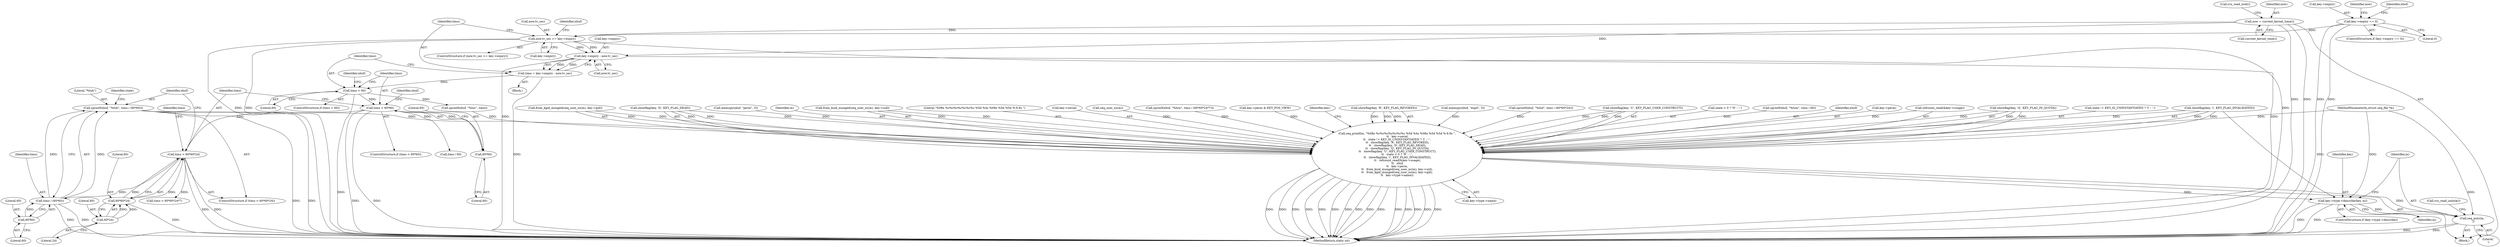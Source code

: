 digraph "0_linux_363b02dab09b3226f3bd1420dad9c72b79a42a76_12@API" {
"1000232" [label="(Call,sprintf(xbuf, \"%luh\", timo / (60*60)))"];
"1000235" [label="(Call,timo / (60*60))"];
"1000225" [label="(Call,timo < 60*60*24)"];
"1000212" [label="(Call,timo < 60*60)"];
"1000203" [label="(Call,timo < 60)"];
"1000193" [label="(Call,timo = key->expiry - now.tv_sec)"];
"1000195" [label="(Call,key->expiry - now.tv_sec)"];
"1000179" [label="(Call,now.tv_sec >= key->expiry)"];
"1000162" [label="(Call,now = current_kernel_time())"];
"1000167" [label="(Call,key->expiry == 0)"];
"1000214" [label="(Call,60*60)"];
"1000227" [label="(Call,60*60*24)"];
"1000229" [label="(Call,60*24)"];
"1000237" [label="(Call,60*60)"];
"1000279" [label="(Call,seq_printf(m, \"%08x %c%c%c%c%c%c%c %5d %4s %08x %5d %5d %-9.9s \",\n \t\t   key->serial,\n\t\t   state != KEY_IS_UNINSTANTIATED ? 'I' : '-',\n \t\t   showflag(key, 'R', KEY_FLAG_REVOKED),\n \t\t   showflag(key, 'D', KEY_FLAG_DEAD),\n \t\t   showflag(key, 'Q', KEY_FLAG_IN_QUOTA),\n \t\t   showflag(key, 'U', KEY_FLAG_USER_CONSTRUCT),\n\t\t   state < 0 ? 'N' : '-',\n \t\t   showflag(key, 'i', KEY_FLAG_INVALIDATED),\n \t\t   refcount_read(&key->usage),\n \t\t   xbuf,\n\t\t   key->perm,\n\t\t   from_kuid_munged(seq_user_ns(m), key->uid),\n\t\t   from_kgid_munged(seq_user_ns(m), key->gid),\n\t\t   key->type->name))"];
"1000349" [label="(Call,key->type->describe(key, m))"];
"1000352" [label="(Call,seq_putc(m, '\n'))"];
"1000233" [label="(Identifier,xbuf)"];
"1000199" [label="(Call,now.tv_sec)"];
"1000168" [label="(Call,key->expiry)"];
"1000295" [label="(Call,showflag(key, 'D', KEY_FLAG_DEAD))"];
"1000204" [label="(Identifier,timo)"];
"1000338" [label="(Call,key->type->name)"];
"1000195" [label="(Call,key->expiry - now.tv_sec)"];
"1000173" [label="(Call,memcpy(xbuf, \"perm\", 5))"];
"1000205" [label="(Literal,60)"];
"1000280" [label="(Identifier,m)"];
"1000164" [label="(Call,current_kernel_time())"];
"1000216" [label="(Literal,60)"];
"1000355" [label="(Call,rcu_read_unlock())"];
"1000212" [label="(Call,timo < 60*60)"];
"1000231" [label="(Literal,24)"];
"1000243" [label="(Identifier,timo)"];
"1000178" [label="(ControlStructure,if (now.tv_sec >= key->expiry))"];
"1000242" [label="(Call,timo < 60*60*24*7)"];
"1000236" [label="(Identifier,timo)"];
"1000171" [label="(Literal,0)"];
"1000214" [label="(Call,60*60)"];
"1000230" [label="(Literal,60)"];
"1000206" [label="(Call,sprintf(xbuf, \"%lus\", timo))"];
"1000326" [label="(Call,from_kuid_munged(seq_user_ns(m), key->uid))"];
"1000104" [label="(MethodParameterIn,struct seq_file *m)"];
"1000281" [label="(Literal,\"%08x %c%c%c%c%c%c%c %5d %4s %08x %5d %5d %-9.9s \")"];
"1000279" [label="(Call,seq_printf(m, \"%08x %c%c%c%c%c%c%c %5d %4s %08x %5d %5d %-9.9s \",\n \t\t   key->serial,\n\t\t   state != KEY_IS_UNINSTANTIATED ? 'I' : '-',\n \t\t   showflag(key, 'R', KEY_FLAG_REVOKED),\n \t\t   showflag(key, 'D', KEY_FLAG_DEAD),\n \t\t   showflag(key, 'Q', KEY_FLAG_IN_QUOTA),\n \t\t   showflag(key, 'U', KEY_FLAG_USER_CONSTRUCT),\n\t\t   state < 0 ? 'N' : '-',\n \t\t   showflag(key, 'i', KEY_FLAG_INVALIDATED),\n \t\t   refcount_read(&key->usage),\n \t\t   xbuf,\n\t\t   key->perm,\n\t\t   from_kuid_munged(seq_user_ns(m), key->uid),\n\t\t   from_kgid_munged(seq_user_ns(m), key->gid),\n\t\t   key->type->name))"];
"1000229" [label="(Call,60*24)"];
"1000167" [label="(Call,key->expiry == 0)"];
"1000196" [label="(Call,key->expiry)"];
"1000179" [label="(Call,now.tv_sec >= key->expiry)"];
"1000211" [label="(ControlStructure,if (timo < 60*60))"];
"1000183" [label="(Call,key->expiry)"];
"1000213" [label="(Identifier,timo)"];
"1000225" [label="(Call,timo < 60*60*24)"];
"1000218" [label="(Identifier,xbuf)"];
"1000354" [label="(Literal,'\n')"];
"1000282" [label="(Call,key->serial)"];
"1000353" [label="(Identifier,m)"];
"1000227" [label="(Call,60*60*24)"];
"1000226" [label="(Identifier,timo)"];
"1000299" [label="(Call,showflag(key, 'Q', KEY_FLAG_IN_QUOTA))"];
"1000234" [label="(Literal,\"%luh\")"];
"1000162" [label="(Call,now = current_kernel_time())"];
"1000333" [label="(Call,seq_user_ns(m))"];
"1000262" [label="(Call,sprintf(xbuf, \"%luw\", timo / (60*60*24*7)))"];
"1000349" [label="(Call,key->type->describe(key, m))"];
"1000220" [label="(Call,timo / 60)"];
"1000224" [label="(ControlStructure,if (timo < 60*60*24))"];
"1000188" [label="(Identifier,xbuf)"];
"1000228" [label="(Literal,60)"];
"1000235" [label="(Call,timo / (60*60))"];
"1000239" [label="(Literal,60)"];
"1000203" [label="(Call,timo < 60)"];
"1000180" [label="(Call,now.tv_sec)"];
"1000202" [label="(ControlStructure,if (timo < 60))"];
"1000125" [label="(Call,key->perm & KEY_POS_VIEW)"];
"1000207" [label="(Identifier,xbuf)"];
"1000346" [label="(Identifier,key)"];
"1000275" [label="(Identifier,state)"];
"1000291" [label="(Call,showflag(key, 'R', KEY_FLAG_REVOKED))"];
"1000106" [label="(Block,)"];
"1000187" [label="(Call,memcpy(xbuf, \"expd\", 5))"];
"1000181" [label="(Identifier,now)"];
"1000251" [label="(Call,sprintf(xbuf, \"%lud\", timo / (60*60*24)))"];
"1000358" [label="(MethodReturn,static int)"];
"1000303" [label="(Call,showflag(key, 'U', KEY_FLAG_USER_CONSTRUCT))"];
"1000166" [label="(ControlStructure,if (key->expiry == 0))"];
"1000350" [label="(Identifier,key)"];
"1000163" [label="(Identifier,now)"];
"1000307" [label="(Call,state < 0 ? 'N' : '-')"];
"1000217" [label="(Call,sprintf(xbuf, \"%lum\", timo / 60))"];
"1000352" [label="(Call,seq_putc(m, '\n'))"];
"1000322" [label="(Identifier,xbuf)"];
"1000194" [label="(Identifier,timo)"];
"1000193" [label="(Call,timo = key->expiry - now.tv_sec)"];
"1000174" [label="(Identifier,xbuf)"];
"1000343" [label="(ControlStructure,if (key->type->describe))"];
"1000323" [label="(Call,key->perm)"];
"1000238" [label="(Literal,60)"];
"1000317" [label="(Call,refcount_read(&key->usage))"];
"1000192" [label="(Block,)"];
"1000232" [label="(Call,sprintf(xbuf, \"%luh\", timo / (60*60)))"];
"1000237" [label="(Call,60*60)"];
"1000285" [label="(Call,state != KEY_IS_UNINSTANTIATED ? 'I' : '-')"];
"1000313" [label="(Call,showflag(key, 'i', KEY_FLAG_INVALIDATED))"];
"1000165" [label="(Call,rcu_read_lock())"];
"1000332" [label="(Call,from_kgid_munged(seq_user_ns(m), key->gid))"];
"1000351" [label="(Identifier,m)"];
"1000215" [label="(Literal,60)"];
"1000232" -> "1000224"  [label="AST: "];
"1000232" -> "1000235"  [label="CFG: "];
"1000233" -> "1000232"  [label="AST: "];
"1000234" -> "1000232"  [label="AST: "];
"1000235" -> "1000232"  [label="AST: "];
"1000275" -> "1000232"  [label="CFG: "];
"1000232" -> "1000358"  [label="DDG: "];
"1000232" -> "1000358"  [label="DDG: "];
"1000235" -> "1000232"  [label="DDG: "];
"1000235" -> "1000232"  [label="DDG: "];
"1000232" -> "1000279"  [label="DDG: "];
"1000235" -> "1000237"  [label="CFG: "];
"1000236" -> "1000235"  [label="AST: "];
"1000237" -> "1000235"  [label="AST: "];
"1000235" -> "1000358"  [label="DDG: "];
"1000235" -> "1000358"  [label="DDG: "];
"1000225" -> "1000235"  [label="DDG: "];
"1000237" -> "1000235"  [label="DDG: "];
"1000225" -> "1000224"  [label="AST: "];
"1000225" -> "1000227"  [label="CFG: "];
"1000226" -> "1000225"  [label="AST: "];
"1000227" -> "1000225"  [label="AST: "];
"1000233" -> "1000225"  [label="CFG: "];
"1000243" -> "1000225"  [label="CFG: "];
"1000225" -> "1000358"  [label="DDG: "];
"1000225" -> "1000358"  [label="DDG: "];
"1000212" -> "1000225"  [label="DDG: "];
"1000227" -> "1000225"  [label="DDG: "];
"1000227" -> "1000225"  [label="DDG: "];
"1000225" -> "1000242"  [label="DDG: "];
"1000212" -> "1000211"  [label="AST: "];
"1000212" -> "1000214"  [label="CFG: "];
"1000213" -> "1000212"  [label="AST: "];
"1000214" -> "1000212"  [label="AST: "];
"1000218" -> "1000212"  [label="CFG: "];
"1000226" -> "1000212"  [label="CFG: "];
"1000212" -> "1000358"  [label="DDG: "];
"1000212" -> "1000358"  [label="DDG: "];
"1000203" -> "1000212"  [label="DDG: "];
"1000214" -> "1000212"  [label="DDG: "];
"1000212" -> "1000220"  [label="DDG: "];
"1000203" -> "1000202"  [label="AST: "];
"1000203" -> "1000205"  [label="CFG: "];
"1000204" -> "1000203"  [label="AST: "];
"1000205" -> "1000203"  [label="AST: "];
"1000207" -> "1000203"  [label="CFG: "];
"1000213" -> "1000203"  [label="CFG: "];
"1000203" -> "1000358"  [label="DDG: "];
"1000193" -> "1000203"  [label="DDG: "];
"1000203" -> "1000206"  [label="DDG: "];
"1000193" -> "1000192"  [label="AST: "];
"1000193" -> "1000195"  [label="CFG: "];
"1000194" -> "1000193"  [label="AST: "];
"1000195" -> "1000193"  [label="AST: "];
"1000204" -> "1000193"  [label="CFG: "];
"1000193" -> "1000358"  [label="DDG: "];
"1000195" -> "1000193"  [label="DDG: "];
"1000195" -> "1000193"  [label="DDG: "];
"1000195" -> "1000199"  [label="CFG: "];
"1000196" -> "1000195"  [label="AST: "];
"1000199" -> "1000195"  [label="AST: "];
"1000195" -> "1000358"  [label="DDG: "];
"1000195" -> "1000358"  [label="DDG: "];
"1000179" -> "1000195"  [label="DDG: "];
"1000179" -> "1000195"  [label="DDG: "];
"1000162" -> "1000195"  [label="DDG: "];
"1000179" -> "1000178"  [label="AST: "];
"1000179" -> "1000183"  [label="CFG: "];
"1000180" -> "1000179"  [label="AST: "];
"1000183" -> "1000179"  [label="AST: "];
"1000188" -> "1000179"  [label="CFG: "];
"1000194" -> "1000179"  [label="CFG: "];
"1000179" -> "1000358"  [label="DDG: "];
"1000179" -> "1000358"  [label="DDG: "];
"1000179" -> "1000358"  [label="DDG: "];
"1000162" -> "1000179"  [label="DDG: "];
"1000167" -> "1000179"  [label="DDG: "];
"1000162" -> "1000106"  [label="AST: "];
"1000162" -> "1000164"  [label="CFG: "];
"1000163" -> "1000162"  [label="AST: "];
"1000164" -> "1000162"  [label="AST: "];
"1000165" -> "1000162"  [label="CFG: "];
"1000162" -> "1000358"  [label="DDG: "];
"1000162" -> "1000358"  [label="DDG: "];
"1000167" -> "1000166"  [label="AST: "];
"1000167" -> "1000171"  [label="CFG: "];
"1000168" -> "1000167"  [label="AST: "];
"1000171" -> "1000167"  [label="AST: "];
"1000174" -> "1000167"  [label="CFG: "];
"1000181" -> "1000167"  [label="CFG: "];
"1000167" -> "1000358"  [label="DDG: "];
"1000167" -> "1000358"  [label="DDG: "];
"1000214" -> "1000216"  [label="CFG: "];
"1000215" -> "1000214"  [label="AST: "];
"1000216" -> "1000214"  [label="AST: "];
"1000227" -> "1000229"  [label="CFG: "];
"1000228" -> "1000227"  [label="AST: "];
"1000229" -> "1000227"  [label="AST: "];
"1000227" -> "1000358"  [label="DDG: "];
"1000229" -> "1000227"  [label="DDG: "];
"1000229" -> "1000227"  [label="DDG: "];
"1000229" -> "1000231"  [label="CFG: "];
"1000230" -> "1000229"  [label="AST: "];
"1000231" -> "1000229"  [label="AST: "];
"1000237" -> "1000239"  [label="CFG: "];
"1000238" -> "1000237"  [label="AST: "];
"1000239" -> "1000237"  [label="AST: "];
"1000279" -> "1000106"  [label="AST: "];
"1000279" -> "1000338"  [label="CFG: "];
"1000280" -> "1000279"  [label="AST: "];
"1000281" -> "1000279"  [label="AST: "];
"1000282" -> "1000279"  [label="AST: "];
"1000285" -> "1000279"  [label="AST: "];
"1000291" -> "1000279"  [label="AST: "];
"1000295" -> "1000279"  [label="AST: "];
"1000299" -> "1000279"  [label="AST: "];
"1000303" -> "1000279"  [label="AST: "];
"1000307" -> "1000279"  [label="AST: "];
"1000313" -> "1000279"  [label="AST: "];
"1000317" -> "1000279"  [label="AST: "];
"1000322" -> "1000279"  [label="AST: "];
"1000323" -> "1000279"  [label="AST: "];
"1000326" -> "1000279"  [label="AST: "];
"1000332" -> "1000279"  [label="AST: "];
"1000338" -> "1000279"  [label="AST: "];
"1000346" -> "1000279"  [label="CFG: "];
"1000279" -> "1000358"  [label="DDG: "];
"1000279" -> "1000358"  [label="DDG: "];
"1000279" -> "1000358"  [label="DDG: "];
"1000279" -> "1000358"  [label="DDG: "];
"1000279" -> "1000358"  [label="DDG: "];
"1000279" -> "1000358"  [label="DDG: "];
"1000279" -> "1000358"  [label="DDG: "];
"1000279" -> "1000358"  [label="DDG: "];
"1000279" -> "1000358"  [label="DDG: "];
"1000279" -> "1000358"  [label="DDG: "];
"1000279" -> "1000358"  [label="DDG: "];
"1000279" -> "1000358"  [label="DDG: "];
"1000279" -> "1000358"  [label="DDG: "];
"1000279" -> "1000358"  [label="DDG: "];
"1000279" -> "1000358"  [label="DDG: "];
"1000333" -> "1000279"  [label="DDG: "];
"1000104" -> "1000279"  [label="DDG: "];
"1000291" -> "1000279"  [label="DDG: "];
"1000291" -> "1000279"  [label="DDG: "];
"1000291" -> "1000279"  [label="DDG: "];
"1000295" -> "1000279"  [label="DDG: "];
"1000295" -> "1000279"  [label="DDG: "];
"1000295" -> "1000279"  [label="DDG: "];
"1000299" -> "1000279"  [label="DDG: "];
"1000299" -> "1000279"  [label="DDG: "];
"1000299" -> "1000279"  [label="DDG: "];
"1000303" -> "1000279"  [label="DDG: "];
"1000303" -> "1000279"  [label="DDG: "];
"1000303" -> "1000279"  [label="DDG: "];
"1000313" -> "1000279"  [label="DDG: "];
"1000313" -> "1000279"  [label="DDG: "];
"1000313" -> "1000279"  [label="DDG: "];
"1000317" -> "1000279"  [label="DDG: "];
"1000187" -> "1000279"  [label="DDG: "];
"1000251" -> "1000279"  [label="DDG: "];
"1000206" -> "1000279"  [label="DDG: "];
"1000173" -> "1000279"  [label="DDG: "];
"1000217" -> "1000279"  [label="DDG: "];
"1000262" -> "1000279"  [label="DDG: "];
"1000125" -> "1000279"  [label="DDG: "];
"1000326" -> "1000279"  [label="DDG: "];
"1000326" -> "1000279"  [label="DDG: "];
"1000332" -> "1000279"  [label="DDG: "];
"1000332" -> "1000279"  [label="DDG: "];
"1000279" -> "1000349"  [label="DDG: "];
"1000279" -> "1000352"  [label="DDG: "];
"1000349" -> "1000343"  [label="AST: "];
"1000349" -> "1000351"  [label="CFG: "];
"1000350" -> "1000349"  [label="AST: "];
"1000351" -> "1000349"  [label="AST: "];
"1000353" -> "1000349"  [label="CFG: "];
"1000349" -> "1000358"  [label="DDG: "];
"1000349" -> "1000358"  [label="DDG: "];
"1000313" -> "1000349"  [label="DDG: "];
"1000104" -> "1000349"  [label="DDG: "];
"1000349" -> "1000352"  [label="DDG: "];
"1000352" -> "1000106"  [label="AST: "];
"1000352" -> "1000354"  [label="CFG: "];
"1000353" -> "1000352"  [label="AST: "];
"1000354" -> "1000352"  [label="AST: "];
"1000355" -> "1000352"  [label="CFG: "];
"1000352" -> "1000358"  [label="DDG: "];
"1000352" -> "1000358"  [label="DDG: "];
"1000104" -> "1000352"  [label="DDG: "];
}

